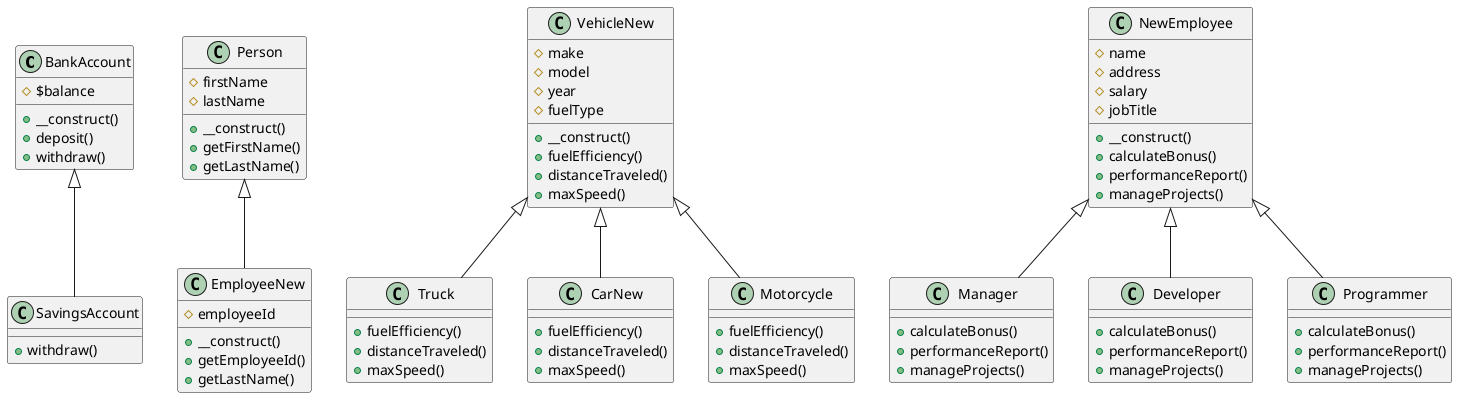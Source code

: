 @startuml

class BankAccount {
    #$balance
    +__construct()
    +deposit()
    +withdraw()
}

class SavingsAccount extends BankAccount {
    +withdraw()
}

class Person {
    #firstName
    #lastName
    +__construct()
    +getFirstName()
    +getLastName()
}

class EmployeeNew extends Person {
    #employeeId
    +__construct()
    +getEmployeeId()
    +getLastName()
}


class VehicleNew {
    #make
    #model
    #year
    #fuelType
    +__construct()
    +fuelEfficiency()
    +distanceTraveled()
    +maxSpeed()
}

class Truck extends VehicleNew {
    +fuelEfficiency()
    +distanceTraveled()
    +maxSpeed()
}

class CarNew extends VehicleNew {
    +fuelEfficiency()
    +distanceTraveled()
    +maxSpeed()
}

class Motorcycle extends VehicleNew {
    +fuelEfficiency()
    +distanceTraveled()
    +maxSpeed()
}


class NewEmployee {
    #name
    #address
    #salary
    #jobTitle
    +__construct()
    +calculateBonus()
    +performanceReport()
    +manageProjects()
}

class Manager extends NewEmployee {
    +calculateBonus()
    +performanceReport()
    +manageProjects()
}

class Developer extends NewEmployee {
    +calculateBonus()
    +performanceReport()
    +manageProjects()
}

class Programmer extends NewEmployee {
    +calculateBonus()
    +performanceReport()
    +manageProjects()
}
@enduml
